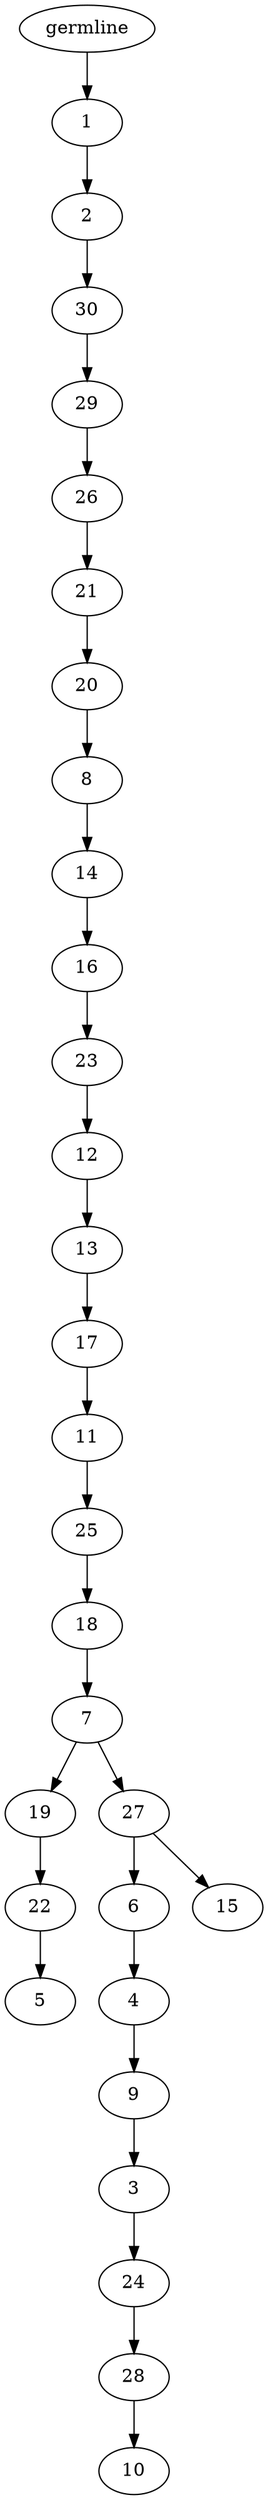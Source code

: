 digraph phylogeny {
	"30" [label="germline"];
	"30" -> "29";
	"29" [label="1"];
	"29" -> "28";
	"28" [label="2"];
	"28" -> "27";
	"27" [label="30"];
	"27" -> "26";
	"26" [label="29"];
	"26" -> "25";
	"25" [label="26"];
	"25" -> "24";
	"24" [label="21"];
	"24" -> "23";
	"23" [label="20"];
	"23" -> "22";
	"22" [label="8"];
	"22" -> "21";
	"21" [label="14"];
	"21" -> "20";
	"20" [label="16"];
	"20" -> "19";
	"19" [label="23"];
	"19" -> "18";
	"18" [label="12"];
	"18" -> "17";
	"17" [label="13"];
	"17" -> "16";
	"16" [label="17"];
	"16" -> "15";
	"15" [label="11"];
	"15" -> "14";
	"14" [label="25"];
	"14" -> "13";
	"13" [label="18"];
	"13" -> "12";
	"12" [label="7"];
	"12" -> "2";
	"2" [label="19"];
	"2" -> "1";
	"1" [label="22"];
	"1" -> "0";
	"0" [label="5"];
	"12" -> "11";
	"11" [label="27"];
	"11" -> "9";
	"9" [label="6"];
	"9" -> "8";
	"8" [label="4"];
	"8" -> "7";
	"7" [label="9"];
	"7" -> "6";
	"6" [label="3"];
	"6" -> "5";
	"5" [label="24"];
	"5" -> "4";
	"4" [label="28"];
	"4" -> "3";
	"3" [label="10"];
	"11" -> "10";
	"10" [label="15"];
}
